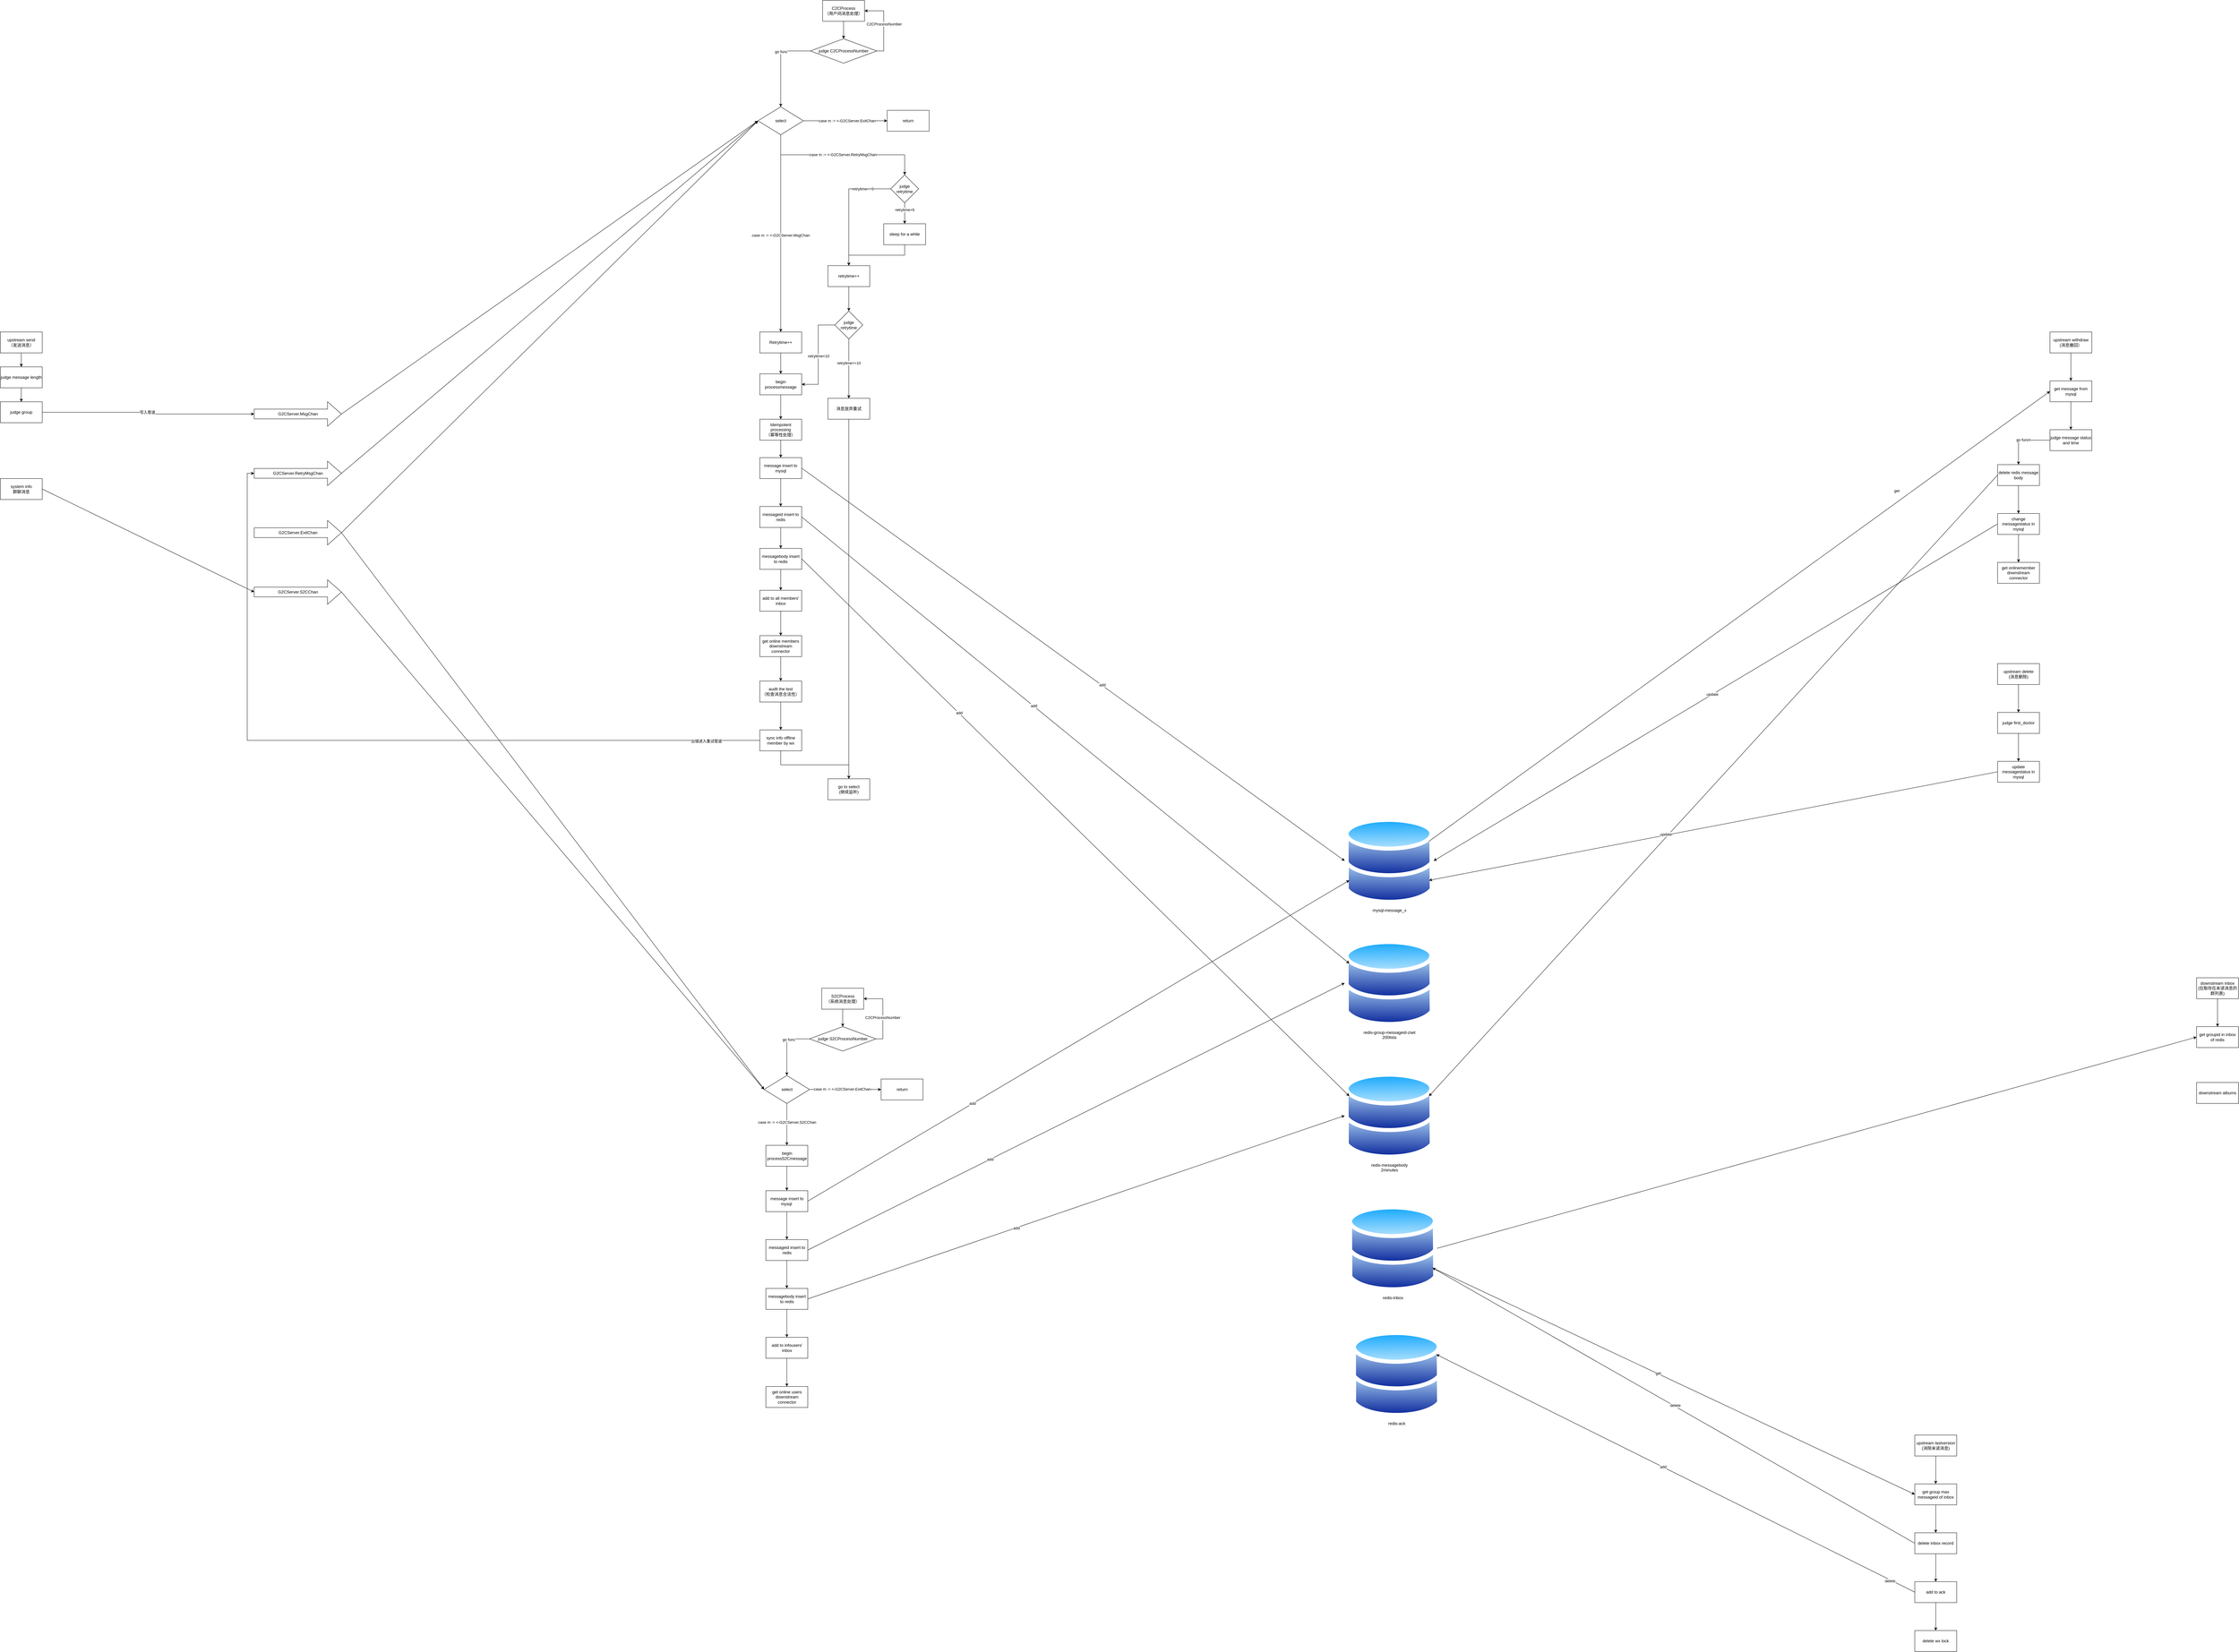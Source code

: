 <mxfile version="22.1.0" type="github">
  <diagram name="第 1 页" id="NwaaKly-gUy1kSCu0fLw">
    <mxGraphModel dx="3154" dy="1990" grid="1" gridSize="10" guides="1" tooltips="1" connect="1" arrows="1" fold="1" page="1" pageScale="1" pageWidth="827" pageHeight="1169" math="0" shadow="0">
      <root>
        <mxCell id="0" />
        <mxCell id="1" parent="0" />
        <mxCell id="Q8sorjnZ1c8knYW-6Pqp-2" value="" style="edgeStyle=orthogonalEdgeStyle;rounded=0;orthogonalLoop=1;jettySize=auto;html=1;" parent="1" source="uCQr6F4QkE1QHf579zd8-1" target="Q8sorjnZ1c8knYW-6Pqp-1" edge="1">
          <mxGeometry relative="1" as="geometry" />
        </mxCell>
        <mxCell id="uCQr6F4QkE1QHf579zd8-1" value="upstream send&lt;br&gt;（发送消息）" style="rounded=0;whiteSpace=wrap;html=1;" parent="1" vertex="1">
          <mxGeometry x="-1390" y="80" width="120" height="60" as="geometry" />
        </mxCell>
        <mxCell id="Q8sorjnZ1c8knYW-6Pqp-4" value="" style="edgeStyle=orthogonalEdgeStyle;rounded=0;orthogonalLoop=1;jettySize=auto;html=1;" parent="1" source="Q8sorjnZ1c8knYW-6Pqp-1" target="Q8sorjnZ1c8knYW-6Pqp-3" edge="1">
          <mxGeometry relative="1" as="geometry" />
        </mxCell>
        <mxCell id="Q8sorjnZ1c8knYW-6Pqp-1" value="judge message length" style="whiteSpace=wrap;html=1;rounded=0;" parent="1" vertex="1">
          <mxGeometry x="-1390" y="180" width="120" height="60" as="geometry" />
        </mxCell>
        <mxCell id="Q8sorjnZ1c8knYW-6Pqp-3" value="judge group" style="whiteSpace=wrap;html=1;rounded=0;" parent="1" vertex="1">
          <mxGeometry x="-1390" y="280" width="120" height="60" as="geometry" />
        </mxCell>
        <mxCell id="Q8sorjnZ1c8knYW-6Pqp-9" value="G2CServer.MsgChan" style="html=1;shadow=0;dashed=0;align=center;verticalAlign=middle;shape=mxgraph.arrows2.arrow;dy=0.6;dx=40;notch=0;" parent="1" vertex="1">
          <mxGeometry x="-663" y="280" width="250" height="70" as="geometry" />
        </mxCell>
        <mxCell id="Q8sorjnZ1c8knYW-6Pqp-10" style="edgeStyle=orthogonalEdgeStyle;rounded=0;orthogonalLoop=1;jettySize=auto;html=1;entryX=0;entryY=0.5;entryDx=0;entryDy=0;entryPerimeter=0;" parent="1" source="Q8sorjnZ1c8knYW-6Pqp-3" target="Q8sorjnZ1c8knYW-6Pqp-9" edge="1">
          <mxGeometry relative="1" as="geometry" />
        </mxCell>
        <mxCell id="Q8sorjnZ1c8knYW-6Pqp-11" value="写入管道" style="edgeLabel;html=1;align=center;verticalAlign=middle;resizable=0;points=[];" parent="Q8sorjnZ1c8knYW-6Pqp-10" vertex="1" connectable="0">
          <mxGeometry x="-0.018" relative="1" as="geometry">
            <mxPoint as="offset" />
          </mxGeometry>
        </mxCell>
        <mxCell id="Q8sorjnZ1c8knYW-6Pqp-12" value="G2CServer.ExitChan" style="html=1;shadow=0;dashed=0;align=center;verticalAlign=middle;shape=mxgraph.arrows2.arrow;dy=0.6;dx=40;notch=0;" parent="1" vertex="1">
          <mxGeometry x="-663" y="620" width="250" height="70" as="geometry" />
        </mxCell>
        <mxCell id="Q8sorjnZ1c8knYW-6Pqp-13" value="G2CServer.RetryMsgChan" style="html=1;shadow=0;dashed=0;align=center;verticalAlign=middle;shape=mxgraph.arrows2.arrow;dy=0.6;dx=40;notch=0;" parent="1" vertex="1">
          <mxGeometry x="-663" y="450" width="250" height="70" as="geometry" />
        </mxCell>
        <mxCell id="Q8sorjnZ1c8knYW-6Pqp-16" value="" style="edgeStyle=orthogonalEdgeStyle;rounded=0;orthogonalLoop=1;jettySize=auto;html=1;entryX=0.5;entryY=0;entryDx=0;entryDy=0;" parent="1" source="Q8sorjnZ1c8knYW-6Pqp-14" target="Q8sorjnZ1c8knYW-6Pqp-38" edge="1">
          <mxGeometry relative="1" as="geometry">
            <mxPoint x="1005" y="-695" as="targetPoint" />
          </mxGeometry>
        </mxCell>
        <mxCell id="Q8sorjnZ1c8knYW-6Pqp-14" value="C2CProcess&lt;br&gt;（用户间消息处理）" style="rounded=0;whiteSpace=wrap;html=1;" parent="1" vertex="1">
          <mxGeometry x="965" y="-870" width="120" height="60" as="geometry" />
        </mxCell>
        <mxCell id="Q8sorjnZ1c8knYW-6Pqp-21" style="edgeStyle=orthogonalEdgeStyle;rounded=0;orthogonalLoop=1;jettySize=auto;html=1;entryX=1;entryY=0.5;entryDx=0;entryDy=0;exitX=1;exitY=0.5;exitDx=0;exitDy=0;" parent="1" source="Q8sorjnZ1c8knYW-6Pqp-38" target="Q8sorjnZ1c8knYW-6Pqp-14" edge="1">
          <mxGeometry relative="1" as="geometry">
            <mxPoint x="1135" y="-665" as="sourcePoint" />
          </mxGeometry>
        </mxCell>
        <mxCell id="Q8sorjnZ1c8knYW-6Pqp-22" value="C2CProcessNumber" style="edgeLabel;html=1;align=center;verticalAlign=middle;resizable=0;points=[];" parent="Q8sorjnZ1c8knYW-6Pqp-21" vertex="1" connectable="0">
          <mxGeometry x="0.022" y="-1" relative="1" as="geometry">
            <mxPoint as="offset" />
          </mxGeometry>
        </mxCell>
        <mxCell id="Q8sorjnZ1c8knYW-6Pqp-28" value="" style="edgeStyle=orthogonalEdgeStyle;rounded=0;orthogonalLoop=1;jettySize=auto;html=1;exitX=0;exitY=0.5;exitDx=0;exitDy=0;" parent="1" source="Q8sorjnZ1c8knYW-6Pqp-38" target="Q8sorjnZ1c8knYW-6Pqp-27" edge="1">
          <mxGeometry relative="1" as="geometry">
            <mxPoint x="910" y="-665" as="sourcePoint" />
          </mxGeometry>
        </mxCell>
        <mxCell id="Q8sorjnZ1c8knYW-6Pqp-39" value="go func" style="edgeLabel;html=1;align=center;verticalAlign=middle;resizable=0;points=[];" parent="Q8sorjnZ1c8knYW-6Pqp-28" vertex="1" connectable="0">
          <mxGeometry x="-0.311" y="2" relative="1" as="geometry">
            <mxPoint as="offset" />
          </mxGeometry>
        </mxCell>
        <mxCell id="Q8sorjnZ1c8knYW-6Pqp-37" value="" style="edgeStyle=orthogonalEdgeStyle;rounded=0;orthogonalLoop=1;jettySize=auto;html=1;entryX=0.5;entryY=0;entryDx=0;entryDy=0;" parent="1" source="Q8sorjnZ1c8knYW-6Pqp-27" target="7e2wv72_QCcMcx34yIYg-12" edge="1">
          <mxGeometry relative="1" as="geometry" />
        </mxCell>
        <mxCell id="Q8sorjnZ1c8knYW-6Pqp-41" value="case m := &amp;lt;-G2CServer.MsgChan" style="edgeLabel;html=1;align=center;verticalAlign=middle;resizable=0;points=[];" parent="Q8sorjnZ1c8knYW-6Pqp-37" vertex="1" connectable="0">
          <mxGeometry x="-0.066" relative="1" as="geometry">
            <mxPoint y="24" as="offset" />
          </mxGeometry>
        </mxCell>
        <mxCell id="7e2wv72_QCcMcx34yIYg-9" style="edgeStyle=orthogonalEdgeStyle;rounded=0;orthogonalLoop=1;jettySize=auto;html=1;exitX=0.5;exitY=1;exitDx=0;exitDy=0;" edge="1" parent="1" source="Q8sorjnZ1c8knYW-6Pqp-27" target="7e2wv72_QCcMcx34yIYg-15">
          <mxGeometry relative="1" as="geometry" />
        </mxCell>
        <mxCell id="7e2wv72_QCcMcx34yIYg-11" value="case m := &amp;lt;-G2CServer.RetryMsgChan" style="edgeLabel;html=1;align=center;verticalAlign=middle;resizable=0;points=[];" vertex="1" connectable="0" parent="7e2wv72_QCcMcx34yIYg-9">
          <mxGeometry x="0.001" y="1" relative="1" as="geometry">
            <mxPoint as="offset" />
          </mxGeometry>
        </mxCell>
        <mxCell id="7e2wv72_QCcMcx34yIYg-37" style="edgeStyle=orthogonalEdgeStyle;rounded=0;orthogonalLoop=1;jettySize=auto;html=1;exitX=1;exitY=0.5;exitDx=0;exitDy=0;entryX=0;entryY=0.5;entryDx=0;entryDy=0;" edge="1" parent="1" source="Q8sorjnZ1c8knYW-6Pqp-27" target="7e2wv72_QCcMcx34yIYg-40">
          <mxGeometry relative="1" as="geometry">
            <mxPoint x="1450" y="-430" as="targetPoint" />
          </mxGeometry>
        </mxCell>
        <mxCell id="7e2wv72_QCcMcx34yIYg-39" value="case m := &amp;lt;-G2CServer.ExitChan" style="edgeLabel;html=1;align=center;verticalAlign=middle;resizable=0;points=[];" vertex="1" connectable="0" parent="7e2wv72_QCcMcx34yIYg-37">
          <mxGeometry x="0.051" relative="1" as="geometry">
            <mxPoint x="-1" as="offset" />
          </mxGeometry>
        </mxCell>
        <mxCell id="Q8sorjnZ1c8knYW-6Pqp-27" value="select" style="rhombus;whiteSpace=wrap;html=1;rounded=0;" parent="1" vertex="1">
          <mxGeometry x="780" y="-565" width="130" height="80" as="geometry" />
        </mxCell>
        <mxCell id="Q8sorjnZ1c8knYW-6Pqp-43" value="" style="edgeStyle=orthogonalEdgeStyle;rounded=0;orthogonalLoop=1;jettySize=auto;html=1;" parent="1" source="Q8sorjnZ1c8knYW-6Pqp-36" target="Q8sorjnZ1c8knYW-6Pqp-42" edge="1">
          <mxGeometry relative="1" as="geometry" />
        </mxCell>
        <mxCell id="Q8sorjnZ1c8knYW-6Pqp-36" value="Idempotent processing&lt;br&gt;（幂等性处理）" style="whiteSpace=wrap;html=1;rounded=0;" parent="1" vertex="1">
          <mxGeometry x="785" y="330" width="120" height="60" as="geometry" />
        </mxCell>
        <mxCell id="Q8sorjnZ1c8knYW-6Pqp-38" value="judge C2CProcessNumber" style="rhombus;whiteSpace=wrap;html=1;" parent="1" vertex="1">
          <mxGeometry x="930" y="-760" width="190" height="70" as="geometry" />
        </mxCell>
        <mxCell id="Q8sorjnZ1c8knYW-6Pqp-45" value="" style="edgeStyle=orthogonalEdgeStyle;rounded=0;orthogonalLoop=1;jettySize=auto;html=1;" parent="1" source="Q8sorjnZ1c8knYW-6Pqp-42" target="Q8sorjnZ1c8knYW-6Pqp-44" edge="1">
          <mxGeometry relative="1" as="geometry" />
        </mxCell>
        <mxCell id="Q8sorjnZ1c8knYW-6Pqp-42" value="message insert to mysql" style="whiteSpace=wrap;html=1;rounded=0;" parent="1" vertex="1">
          <mxGeometry x="785" y="440" width="120" height="60" as="geometry" />
        </mxCell>
        <mxCell id="Q8sorjnZ1c8knYW-6Pqp-51" value="" style="edgeStyle=orthogonalEdgeStyle;rounded=0;orthogonalLoop=1;jettySize=auto;html=1;" parent="1" source="Q8sorjnZ1c8knYW-6Pqp-44" target="Q8sorjnZ1c8knYW-6Pqp-50" edge="1">
          <mxGeometry relative="1" as="geometry" />
        </mxCell>
        <mxCell id="Q8sorjnZ1c8knYW-6Pqp-44" value="messageid insert to redis" style="whiteSpace=wrap;html=1;rounded=0;" parent="1" vertex="1">
          <mxGeometry x="785" y="580" width="120" height="60" as="geometry" />
        </mxCell>
        <mxCell id="Q8sorjnZ1c8knYW-6Pqp-46" value="mysql-message_x" style="image;aspect=fixed;perimeter=ellipsePerimeter;html=1;align=center;shadow=0;dashed=0;spacingTop=3;image=img/lib/active_directory/databases.svg;" parent="1" vertex="1">
          <mxGeometry x="2460" y="1470" width="255.1" height="250" as="geometry" />
        </mxCell>
        <mxCell id="Q8sorjnZ1c8knYW-6Pqp-47" value="" style="endArrow=classic;html=1;rounded=0;entryX=0;entryY=0.5;entryDx=0;entryDy=0;exitX=1;exitY=0.5;exitDx=0;exitDy=0;" parent="1" source="Q8sorjnZ1c8knYW-6Pqp-42" target="Q8sorjnZ1c8knYW-6Pqp-46" edge="1">
          <mxGeometry width="50" height="50" relative="1" as="geometry">
            <mxPoint x="700" y="720" as="sourcePoint" />
            <mxPoint x="750" y="670" as="targetPoint" />
          </mxGeometry>
        </mxCell>
        <mxCell id="Q8sorjnZ1c8knYW-6Pqp-52" value="add" style="edgeLabel;html=1;align=center;verticalAlign=middle;resizable=0;points=[];" parent="Q8sorjnZ1c8knYW-6Pqp-47" vertex="1" connectable="0">
          <mxGeometry x="0.106" y="2" relative="1" as="geometry">
            <mxPoint as="offset" />
          </mxGeometry>
        </mxCell>
        <mxCell id="Q8sorjnZ1c8knYW-6Pqp-48" value="redis-group-messageid-zset&lt;br&gt;200lists" style="image;aspect=fixed;perimeter=ellipsePerimeter;html=1;align=center;shadow=0;dashed=0;spacingTop=3;image=img/lib/active_directory/databases.svg;" parent="1" vertex="1">
          <mxGeometry x="2460" y="1820" width="255.1" height="250" as="geometry" />
        </mxCell>
        <mxCell id="Q8sorjnZ1c8knYW-6Pqp-49" value="" style="endArrow=classic;html=1;rounded=0;entryX=0;entryY=0.25;entryDx=0;entryDy=0;exitX=1;exitY=0.5;exitDx=0;exitDy=0;" parent="1" source="Q8sorjnZ1c8knYW-6Pqp-44" target="Q8sorjnZ1c8knYW-6Pqp-48" edge="1">
          <mxGeometry width="50" height="50" relative="1" as="geometry">
            <mxPoint x="1160" y="1040" as="sourcePoint" />
            <mxPoint x="1210" y="990" as="targetPoint" />
          </mxGeometry>
        </mxCell>
        <mxCell id="Q8sorjnZ1c8knYW-6Pqp-53" value="add" style="edgeLabel;html=1;align=center;verticalAlign=middle;resizable=0;points=[];" parent="Q8sorjnZ1c8knYW-6Pqp-49" vertex="1" connectable="0">
          <mxGeometry x="-0.153" y="1" relative="1" as="geometry">
            <mxPoint as="offset" />
          </mxGeometry>
        </mxCell>
        <mxCell id="Q8sorjnZ1c8knYW-6Pqp-58" value="" style="edgeStyle=orthogonalEdgeStyle;rounded=0;orthogonalLoop=1;jettySize=auto;html=1;" parent="1" source="Q8sorjnZ1c8knYW-6Pqp-50" target="Q8sorjnZ1c8knYW-6Pqp-57" edge="1">
          <mxGeometry relative="1" as="geometry" />
        </mxCell>
        <mxCell id="Q8sorjnZ1c8knYW-6Pqp-50" value="messagebody insert to redis" style="whiteSpace=wrap;html=1;rounded=0;" parent="1" vertex="1">
          <mxGeometry x="785" y="700" width="120" height="60" as="geometry" />
        </mxCell>
        <mxCell id="Q8sorjnZ1c8knYW-6Pqp-54" value="redis-messagebody&lt;br&gt;2minutes" style="image;aspect=fixed;perimeter=ellipsePerimeter;html=1;align=center;shadow=0;dashed=0;spacingTop=3;image=img/lib/active_directory/databases.svg;" parent="1" vertex="1">
          <mxGeometry x="2460" y="2200" width="255.1" height="250" as="geometry" />
        </mxCell>
        <mxCell id="Q8sorjnZ1c8knYW-6Pqp-55" value="" style="endArrow=classic;html=1;rounded=0;entryX=0;entryY=0.25;entryDx=0;entryDy=0;exitX=1;exitY=0.5;exitDx=0;exitDy=0;" parent="1" source="Q8sorjnZ1c8knYW-6Pqp-50" target="Q8sorjnZ1c8knYW-6Pqp-54" edge="1">
          <mxGeometry width="50" height="50" relative="1" as="geometry">
            <mxPoint x="980" y="1150" as="sourcePoint" />
            <mxPoint x="1030" y="1100" as="targetPoint" />
          </mxGeometry>
        </mxCell>
        <mxCell id="Q8sorjnZ1c8knYW-6Pqp-56" value="add" style="edgeLabel;html=1;align=center;verticalAlign=middle;resizable=0;points=[];" parent="Q8sorjnZ1c8knYW-6Pqp-55" vertex="1" connectable="0">
          <mxGeometry x="-0.426" y="1" relative="1" as="geometry">
            <mxPoint as="offset" />
          </mxGeometry>
        </mxCell>
        <mxCell id="Q8sorjnZ1c8knYW-6Pqp-60" value="" style="edgeStyle=orthogonalEdgeStyle;rounded=0;orthogonalLoop=1;jettySize=auto;html=1;" parent="1" source="Q8sorjnZ1c8knYW-6Pqp-57" target="Q8sorjnZ1c8knYW-6Pqp-59" edge="1">
          <mxGeometry relative="1" as="geometry" />
        </mxCell>
        <mxCell id="Q8sorjnZ1c8knYW-6Pqp-57" value="add to all members&#39; inbox" style="whiteSpace=wrap;html=1;rounded=0;" parent="1" vertex="1">
          <mxGeometry x="785" y="820" width="120" height="60" as="geometry" />
        </mxCell>
        <mxCell id="Q8sorjnZ1c8knYW-6Pqp-62" value="" style="edgeStyle=orthogonalEdgeStyle;rounded=0;orthogonalLoop=1;jettySize=auto;html=1;" parent="1" source="Q8sorjnZ1c8knYW-6Pqp-59" target="Q8sorjnZ1c8knYW-6Pqp-61" edge="1">
          <mxGeometry relative="1" as="geometry" />
        </mxCell>
        <mxCell id="Q8sorjnZ1c8knYW-6Pqp-59" value="get online members&lt;br&gt;downstream connector" style="whiteSpace=wrap;html=1;rounded=0;" parent="1" vertex="1">
          <mxGeometry x="785" y="950" width="120" height="60" as="geometry" />
        </mxCell>
        <mxCell id="Q8sorjnZ1c8knYW-6Pqp-64" value="" style="edgeStyle=orthogonalEdgeStyle;rounded=0;orthogonalLoop=1;jettySize=auto;html=1;" parent="1" source="Q8sorjnZ1c8knYW-6Pqp-61" target="Q8sorjnZ1c8knYW-6Pqp-63" edge="1">
          <mxGeometry relative="1" as="geometry" />
        </mxCell>
        <mxCell id="Q8sorjnZ1c8knYW-6Pqp-61" value="audit the test&lt;br&gt;（检查消息合法性）" style="whiteSpace=wrap;html=1;rounded=0;" parent="1" vertex="1">
          <mxGeometry x="785" y="1080" width="120" height="60" as="geometry" />
        </mxCell>
        <mxCell id="7e2wv72_QCcMcx34yIYg-13" style="edgeStyle=orthogonalEdgeStyle;rounded=0;orthogonalLoop=1;jettySize=auto;html=1;exitX=0;exitY=0.5;exitDx=0;exitDy=0;entryX=0;entryY=0.5;entryDx=0;entryDy=0;entryPerimeter=0;" edge="1" parent="1" source="Q8sorjnZ1c8knYW-6Pqp-63" target="Q8sorjnZ1c8knYW-6Pqp-13">
          <mxGeometry relative="1" as="geometry" />
        </mxCell>
        <mxCell id="7e2wv72_QCcMcx34yIYg-50" value="出错进入重试管道" style="edgeLabel;html=1;align=center;verticalAlign=middle;resizable=0;points=[];" vertex="1" connectable="0" parent="7e2wv72_QCcMcx34yIYg-13">
          <mxGeometry x="-0.864" y="2" relative="1" as="geometry">
            <mxPoint as="offset" />
          </mxGeometry>
        </mxCell>
        <mxCell id="7e2wv72_QCcMcx34yIYg-44" style="edgeStyle=orthogonalEdgeStyle;rounded=0;orthogonalLoop=1;jettySize=auto;html=1;exitX=0.5;exitY=1;exitDx=0;exitDy=0;entryX=0.5;entryY=0;entryDx=0;entryDy=0;" edge="1" parent="1" source="Q8sorjnZ1c8knYW-6Pqp-63" target="7e2wv72_QCcMcx34yIYg-43">
          <mxGeometry relative="1" as="geometry" />
        </mxCell>
        <mxCell id="Q8sorjnZ1c8knYW-6Pqp-63" value="sync info offline member by wx" style="whiteSpace=wrap;html=1;rounded=0;" parent="1" vertex="1">
          <mxGeometry x="785" y="1220" width="120" height="60" as="geometry" />
        </mxCell>
        <mxCell id="7e2wv72_QCcMcx34yIYg-4" style="edgeStyle=orthogonalEdgeStyle;rounded=0;orthogonalLoop=1;jettySize=auto;html=1;exitX=0.5;exitY=1;exitDx=0;exitDy=0;entryX=0.5;entryY=0;entryDx=0;entryDy=0;" edge="1" parent="1" source="7e2wv72_QCcMcx34yIYg-15" target="7e2wv72_QCcMcx34yIYg-17">
          <mxGeometry relative="1" as="geometry">
            <mxPoint x="1110" y="-180" as="targetPoint" />
          </mxGeometry>
        </mxCell>
        <mxCell id="7e2wv72_QCcMcx34yIYg-16" value="retrytime&amp;gt;5" style="edgeLabel;html=1;align=center;verticalAlign=middle;resizable=0;points=[];" vertex="1" connectable="0" parent="7e2wv72_QCcMcx34yIYg-4">
          <mxGeometry x="-0.358" relative="1" as="geometry">
            <mxPoint as="offset" />
          </mxGeometry>
        </mxCell>
        <mxCell id="7e2wv72_QCcMcx34yIYg-28" style="edgeStyle=orthogonalEdgeStyle;rounded=0;orthogonalLoop=1;jettySize=auto;html=1;exitX=0.5;exitY=1;exitDx=0;exitDy=0;entryX=0.5;entryY=0;entryDx=0;entryDy=0;" edge="1" parent="1" source="7e2wv72_QCcMcx34yIYg-12" target="7e2wv72_QCcMcx34yIYg-23">
          <mxGeometry relative="1" as="geometry" />
        </mxCell>
        <mxCell id="7e2wv72_QCcMcx34yIYg-12" value="Retrytime++" style="rounded=0;whiteSpace=wrap;html=1;" vertex="1" parent="1">
          <mxGeometry x="785" y="80" width="120" height="60" as="geometry" />
        </mxCell>
        <mxCell id="7e2wv72_QCcMcx34yIYg-25" style="edgeStyle=orthogonalEdgeStyle;rounded=0;orthogonalLoop=1;jettySize=auto;html=1;exitX=0;exitY=0.5;exitDx=0;exitDy=0;entryX=0.5;entryY=0;entryDx=0;entryDy=0;" edge="1" parent="1" source="7e2wv72_QCcMcx34yIYg-15" target="7e2wv72_QCcMcx34yIYg-29">
          <mxGeometry relative="1" as="geometry" />
        </mxCell>
        <mxCell id="7e2wv72_QCcMcx34yIYg-26" value="retrytime&amp;lt;=5" style="edgeLabel;html=1;align=center;verticalAlign=middle;resizable=0;points=[];" vertex="1" connectable="0" parent="7e2wv72_QCcMcx34yIYg-25">
          <mxGeometry x="-0.526" relative="1" as="geometry">
            <mxPoint as="offset" />
          </mxGeometry>
        </mxCell>
        <mxCell id="7e2wv72_QCcMcx34yIYg-15" value="judge retrytime" style="rhombus;whiteSpace=wrap;html=1;" vertex="1" parent="1">
          <mxGeometry x="1160" y="-370" width="80" height="80" as="geometry" />
        </mxCell>
        <mxCell id="7e2wv72_QCcMcx34yIYg-18" style="edgeStyle=orthogonalEdgeStyle;rounded=0;orthogonalLoop=1;jettySize=auto;html=1;exitX=0.5;exitY=1;exitDx=0;exitDy=0;entryX=0.5;entryY=0;entryDx=0;entryDy=0;" edge="1" parent="1" source="7e2wv72_QCcMcx34yIYg-17" target="7e2wv72_QCcMcx34yIYg-29">
          <mxGeometry relative="1" as="geometry" />
        </mxCell>
        <mxCell id="7e2wv72_QCcMcx34yIYg-17" value="sleep for a while" style="rounded=0;whiteSpace=wrap;html=1;" vertex="1" parent="1">
          <mxGeometry x="1140" y="-230" width="120" height="60" as="geometry" />
        </mxCell>
        <mxCell id="7e2wv72_QCcMcx34yIYg-24" style="edgeStyle=orthogonalEdgeStyle;rounded=0;orthogonalLoop=1;jettySize=auto;html=1;exitX=0.5;exitY=1;exitDx=0;exitDy=0;entryX=0.5;entryY=0;entryDx=0;entryDy=0;" edge="1" parent="1" source="7e2wv72_QCcMcx34yIYg-23" target="Q8sorjnZ1c8knYW-6Pqp-36">
          <mxGeometry relative="1" as="geometry">
            <mxPoint x="846" y="330" as="targetPoint" />
          </mxGeometry>
        </mxCell>
        <mxCell id="7e2wv72_QCcMcx34yIYg-23" value="begin processmessage" style="rounded=0;whiteSpace=wrap;html=1;" vertex="1" parent="1">
          <mxGeometry x="785" y="200" width="120" height="60" as="geometry" />
        </mxCell>
        <mxCell id="7e2wv72_QCcMcx34yIYg-31" value="" style="edgeStyle=orthogonalEdgeStyle;rounded=0;orthogonalLoop=1;jettySize=auto;html=1;" edge="1" parent="1" source="7e2wv72_QCcMcx34yIYg-29" target="7e2wv72_QCcMcx34yIYg-30">
          <mxGeometry relative="1" as="geometry" />
        </mxCell>
        <mxCell id="7e2wv72_QCcMcx34yIYg-29" value="retrytime++" style="rounded=0;whiteSpace=wrap;html=1;" vertex="1" parent="1">
          <mxGeometry x="980" y="-110" width="120" height="60" as="geometry" />
        </mxCell>
        <mxCell id="7e2wv72_QCcMcx34yIYg-33" value="" style="edgeStyle=orthogonalEdgeStyle;rounded=0;orthogonalLoop=1;jettySize=auto;html=1;" edge="1" parent="1" source="7e2wv72_QCcMcx34yIYg-30" target="7e2wv72_QCcMcx34yIYg-32">
          <mxGeometry relative="1" as="geometry" />
        </mxCell>
        <mxCell id="7e2wv72_QCcMcx34yIYg-34" value="retrytime&amp;gt;=10" style="edgeLabel;html=1;align=center;verticalAlign=middle;resizable=0;points=[];" vertex="1" connectable="0" parent="7e2wv72_QCcMcx34yIYg-33">
          <mxGeometry x="-0.187" relative="1" as="geometry">
            <mxPoint as="offset" />
          </mxGeometry>
        </mxCell>
        <mxCell id="7e2wv72_QCcMcx34yIYg-35" style="edgeStyle=orthogonalEdgeStyle;rounded=0;orthogonalLoop=1;jettySize=auto;html=1;exitX=0;exitY=0.5;exitDx=0;exitDy=0;entryX=1;entryY=0.5;entryDx=0;entryDy=0;" edge="1" parent="1" source="7e2wv72_QCcMcx34yIYg-30" target="7e2wv72_QCcMcx34yIYg-23">
          <mxGeometry relative="1" as="geometry" />
        </mxCell>
        <mxCell id="7e2wv72_QCcMcx34yIYg-36" value="retrytime&amp;lt;10" style="edgeLabel;html=1;align=center;verticalAlign=middle;resizable=0;points=[];" vertex="1" connectable="0" parent="7e2wv72_QCcMcx34yIYg-35">
          <mxGeometry x="0.031" relative="1" as="geometry">
            <mxPoint as="offset" />
          </mxGeometry>
        </mxCell>
        <mxCell id="7e2wv72_QCcMcx34yIYg-30" value="judge retrytime" style="rhombus;whiteSpace=wrap;html=1;rounded=0;" vertex="1" parent="1">
          <mxGeometry x="1000" y="20" width="80" height="80" as="geometry" />
        </mxCell>
        <mxCell id="7e2wv72_QCcMcx34yIYg-45" style="edgeStyle=orthogonalEdgeStyle;rounded=0;orthogonalLoop=1;jettySize=auto;html=1;exitX=0.5;exitY=1;exitDx=0;exitDy=0;entryX=0.5;entryY=0;entryDx=0;entryDy=0;" edge="1" parent="1" source="7e2wv72_QCcMcx34yIYg-32" target="7e2wv72_QCcMcx34yIYg-43">
          <mxGeometry relative="1" as="geometry" />
        </mxCell>
        <mxCell id="7e2wv72_QCcMcx34yIYg-32" value="消息放弃重试" style="whiteSpace=wrap;html=1;rounded=0;" vertex="1" parent="1">
          <mxGeometry x="980" y="270" width="120" height="60" as="geometry" />
        </mxCell>
        <mxCell id="7e2wv72_QCcMcx34yIYg-40" value="return" style="rounded=0;whiteSpace=wrap;html=1;" vertex="1" parent="1">
          <mxGeometry x="1150" y="-555" width="120" height="60" as="geometry" />
        </mxCell>
        <mxCell id="7e2wv72_QCcMcx34yIYg-43" value="go to select&lt;br&gt;(继续监听)" style="rounded=0;whiteSpace=wrap;html=1;" vertex="1" parent="1">
          <mxGeometry x="980" y="1360" width="120" height="60" as="geometry" />
        </mxCell>
        <mxCell id="7e2wv72_QCcMcx34yIYg-46" value="" style="endArrow=classic;html=1;rounded=0;entryX=0;entryY=0.5;entryDx=0;entryDy=0;exitX=1;exitY=0.5;exitDx=0;exitDy=0;exitPerimeter=0;" edge="1" parent="1" source="Q8sorjnZ1c8knYW-6Pqp-9" target="Q8sorjnZ1c8knYW-6Pqp-27">
          <mxGeometry width="50" height="50" relative="1" as="geometry">
            <mxPoint x="210" y="670" as="sourcePoint" />
            <mxPoint x="260" y="620" as="targetPoint" />
          </mxGeometry>
        </mxCell>
        <mxCell id="7e2wv72_QCcMcx34yIYg-47" value="" style="endArrow=classic;html=1;rounded=0;entryX=0;entryY=0.5;entryDx=0;entryDy=0;exitX=1;exitY=0.5;exitDx=0;exitDy=0;exitPerimeter=0;" edge="1" parent="1" source="Q8sorjnZ1c8knYW-6Pqp-12" target="Q8sorjnZ1c8knYW-6Pqp-27">
          <mxGeometry width="50" height="50" relative="1" as="geometry">
            <mxPoint x="210" y="670" as="sourcePoint" />
            <mxPoint x="260" y="620" as="targetPoint" />
          </mxGeometry>
        </mxCell>
        <mxCell id="7e2wv72_QCcMcx34yIYg-48" value="" style="endArrow=classic;html=1;rounded=0;entryX=0;entryY=0.5;entryDx=0;entryDy=0;exitX=1;exitY=0.5;exitDx=0;exitDy=0;exitPerimeter=0;" edge="1" parent="1" source="Q8sorjnZ1c8knYW-6Pqp-13" target="Q8sorjnZ1c8knYW-6Pqp-27">
          <mxGeometry width="50" height="50" relative="1" as="geometry">
            <mxPoint x="210" y="670" as="sourcePoint" />
            <mxPoint x="260" y="620" as="targetPoint" />
          </mxGeometry>
        </mxCell>
        <mxCell id="7e2wv72_QCcMcx34yIYg-49" value="G2CServer.S2CChan" style="html=1;shadow=0;dashed=0;align=center;verticalAlign=middle;shape=mxgraph.arrows2.arrow;dy=0.6;dx=40;notch=0;" vertex="1" parent="1">
          <mxGeometry x="-663" y="790" width="250" height="70" as="geometry" />
        </mxCell>
        <mxCell id="7e2wv72_QCcMcx34yIYg-54" style="edgeStyle=orthogonalEdgeStyle;rounded=0;orthogonalLoop=1;jettySize=auto;html=1;exitX=0.5;exitY=1;exitDx=0;exitDy=0;entryX=0.5;entryY=0;entryDx=0;entryDy=0;" edge="1" parent="1" source="7e2wv72_QCcMcx34yIYg-52" target="7e2wv72_QCcMcx34yIYg-53">
          <mxGeometry relative="1" as="geometry" />
        </mxCell>
        <mxCell id="7e2wv72_QCcMcx34yIYg-52" value="S2CProcess&lt;br&gt;（系统消息处理）" style="rounded=0;whiteSpace=wrap;html=1;" vertex="1" parent="1">
          <mxGeometry x="962.5" y="1960" width="120" height="60" as="geometry" />
        </mxCell>
        <mxCell id="7e2wv72_QCcMcx34yIYg-55" style="edgeStyle=orthogonalEdgeStyle;rounded=0;orthogonalLoop=1;jettySize=auto;html=1;exitX=1;exitY=0.5;exitDx=0;exitDy=0;entryX=1;entryY=0.5;entryDx=0;entryDy=0;" edge="1" parent="1" source="7e2wv72_QCcMcx34yIYg-53" target="7e2wv72_QCcMcx34yIYg-52">
          <mxGeometry relative="1" as="geometry" />
        </mxCell>
        <mxCell id="7e2wv72_QCcMcx34yIYg-56" value="C2CProcessNumber" style="edgeLabel;html=1;align=center;verticalAlign=middle;resizable=0;points=[];" vertex="1" connectable="0" parent="7e2wv72_QCcMcx34yIYg-55">
          <mxGeometry x="-0.143" y="1" relative="1" as="geometry">
            <mxPoint as="offset" />
          </mxGeometry>
        </mxCell>
        <mxCell id="7e2wv72_QCcMcx34yIYg-58" style="edgeStyle=orthogonalEdgeStyle;rounded=0;orthogonalLoop=1;jettySize=auto;html=1;exitX=0;exitY=0.5;exitDx=0;exitDy=0;entryX=0.5;entryY=0;entryDx=0;entryDy=0;" edge="1" parent="1" source="7e2wv72_QCcMcx34yIYg-53" target="7e2wv72_QCcMcx34yIYg-57">
          <mxGeometry relative="1" as="geometry" />
        </mxCell>
        <mxCell id="7e2wv72_QCcMcx34yIYg-59" value="go func" style="edgeLabel;html=1;align=center;verticalAlign=middle;resizable=0;points=[];" vertex="1" connectable="0" parent="7e2wv72_QCcMcx34yIYg-58">
          <mxGeometry x="-0.302" y="2" relative="1" as="geometry">
            <mxPoint as="offset" />
          </mxGeometry>
        </mxCell>
        <mxCell id="7e2wv72_QCcMcx34yIYg-53" value="judge S2CProcessNumber" style="rhombus;whiteSpace=wrap;html=1;" vertex="1" parent="1">
          <mxGeometry x="927.5" y="2070" width="190" height="70" as="geometry" />
        </mxCell>
        <mxCell id="7e2wv72_QCcMcx34yIYg-61" value="" style="edgeStyle=orthogonalEdgeStyle;rounded=0;orthogonalLoop=1;jettySize=auto;html=1;" edge="1" parent="1" source="7e2wv72_QCcMcx34yIYg-57" target="7e2wv72_QCcMcx34yIYg-60">
          <mxGeometry relative="1" as="geometry" />
        </mxCell>
        <mxCell id="7e2wv72_QCcMcx34yIYg-62" value="case m := &amp;lt;-G2CServer.ExitChan" style="edgeLabel;html=1;align=center;verticalAlign=middle;resizable=0;points=[];" vertex="1" connectable="0" parent="7e2wv72_QCcMcx34yIYg-61">
          <mxGeometry x="-0.093" y="1" relative="1" as="geometry">
            <mxPoint as="offset" />
          </mxGeometry>
        </mxCell>
        <mxCell id="7e2wv72_QCcMcx34yIYg-64" value="" style="edgeStyle=orthogonalEdgeStyle;rounded=0;orthogonalLoop=1;jettySize=auto;html=1;" edge="1" parent="1" source="7e2wv72_QCcMcx34yIYg-57" target="7e2wv72_QCcMcx34yIYg-63">
          <mxGeometry relative="1" as="geometry" />
        </mxCell>
        <mxCell id="7e2wv72_QCcMcx34yIYg-65" value="case m := &amp;lt;-G2CServer.S2CChan" style="edgeLabel;html=1;align=center;verticalAlign=middle;resizable=0;points=[];" vertex="1" connectable="0" parent="7e2wv72_QCcMcx34yIYg-64">
          <mxGeometry x="-0.1" relative="1" as="geometry">
            <mxPoint as="offset" />
          </mxGeometry>
        </mxCell>
        <mxCell id="7e2wv72_QCcMcx34yIYg-57" value="select" style="rhombus;whiteSpace=wrap;html=1;rounded=0;" vertex="1" parent="1">
          <mxGeometry x="797.5" y="2210" width="130" height="80" as="geometry" />
        </mxCell>
        <mxCell id="7e2wv72_QCcMcx34yIYg-60" value="return" style="whiteSpace=wrap;html=1;rounded=0;" vertex="1" parent="1">
          <mxGeometry x="1132.5" y="2220" width="120" height="60" as="geometry" />
        </mxCell>
        <mxCell id="7e2wv72_QCcMcx34yIYg-67" value="" style="edgeStyle=orthogonalEdgeStyle;rounded=0;orthogonalLoop=1;jettySize=auto;html=1;" edge="1" parent="1" source="7e2wv72_QCcMcx34yIYg-63" target="7e2wv72_QCcMcx34yIYg-66">
          <mxGeometry relative="1" as="geometry" />
        </mxCell>
        <mxCell id="7e2wv72_QCcMcx34yIYg-63" value="begin processS2Cmessage" style="whiteSpace=wrap;html=1;rounded=0;" vertex="1" parent="1">
          <mxGeometry x="802.5" y="2410" width="120" height="60" as="geometry" />
        </mxCell>
        <mxCell id="7e2wv72_QCcMcx34yIYg-70" value="" style="edgeStyle=orthogonalEdgeStyle;rounded=0;orthogonalLoop=1;jettySize=auto;html=1;" edge="1" parent="1" source="7e2wv72_QCcMcx34yIYg-66" target="7e2wv72_QCcMcx34yIYg-69">
          <mxGeometry relative="1" as="geometry" />
        </mxCell>
        <mxCell id="7e2wv72_QCcMcx34yIYg-66" value="message insert to mysql&amp;nbsp;" style="whiteSpace=wrap;html=1;rounded=0;" vertex="1" parent="1">
          <mxGeometry x="802.5" y="2540" width="120" height="60" as="geometry" />
        </mxCell>
        <mxCell id="7e2wv72_QCcMcx34yIYg-72" value="" style="edgeStyle=orthogonalEdgeStyle;rounded=0;orthogonalLoop=1;jettySize=auto;html=1;" edge="1" parent="1" source="7e2wv72_QCcMcx34yIYg-69" target="7e2wv72_QCcMcx34yIYg-71">
          <mxGeometry relative="1" as="geometry" />
        </mxCell>
        <mxCell id="7e2wv72_QCcMcx34yIYg-69" value="messageid insert to redis" style="whiteSpace=wrap;html=1;rounded=0;" vertex="1" parent="1">
          <mxGeometry x="802.5" y="2680" width="120" height="60" as="geometry" />
        </mxCell>
        <mxCell id="7e2wv72_QCcMcx34yIYg-74" value="" style="edgeStyle=orthogonalEdgeStyle;rounded=0;orthogonalLoop=1;jettySize=auto;html=1;" edge="1" parent="1" source="7e2wv72_QCcMcx34yIYg-71" target="7e2wv72_QCcMcx34yIYg-73">
          <mxGeometry relative="1" as="geometry" />
        </mxCell>
        <mxCell id="7e2wv72_QCcMcx34yIYg-71" value="messagebody insert to redis" style="whiteSpace=wrap;html=1;rounded=0;" vertex="1" parent="1">
          <mxGeometry x="802.5" y="2820" width="120" height="60" as="geometry" />
        </mxCell>
        <mxCell id="7e2wv72_QCcMcx34yIYg-76" style="edgeStyle=orthogonalEdgeStyle;rounded=0;orthogonalLoop=1;jettySize=auto;html=1;exitX=0.5;exitY=1;exitDx=0;exitDy=0;entryX=0.5;entryY=0;entryDx=0;entryDy=0;" edge="1" parent="1" source="7e2wv72_QCcMcx34yIYg-73" target="7e2wv72_QCcMcx34yIYg-75">
          <mxGeometry relative="1" as="geometry" />
        </mxCell>
        <mxCell id="7e2wv72_QCcMcx34yIYg-73" value="add to infousers&#39; inbox" style="whiteSpace=wrap;html=1;rounded=0;" vertex="1" parent="1">
          <mxGeometry x="802.5" y="2960" width="120" height="60" as="geometry" />
        </mxCell>
        <mxCell id="7e2wv72_QCcMcx34yIYg-75" value="get online users&lt;br&gt;downstream connector" style="whiteSpace=wrap;html=1;rounded=0;" vertex="1" parent="1">
          <mxGeometry x="802.5" y="3101" width="120" height="60" as="geometry" />
        </mxCell>
        <mxCell id="7e2wv72_QCcMcx34yIYg-77" value="" style="endArrow=classic;html=1;rounded=0;exitX=1;exitY=0.5;exitDx=0;exitDy=0;exitPerimeter=0;entryX=0;entryY=0.5;entryDx=0;entryDy=0;" edge="1" parent="1" source="7e2wv72_QCcMcx34yIYg-49" target="7e2wv72_QCcMcx34yIYg-57">
          <mxGeometry width="50" height="50" relative="1" as="geometry">
            <mxPoint x="570" y="900" as="sourcePoint" />
            <mxPoint x="620" y="850" as="targetPoint" />
          </mxGeometry>
        </mxCell>
        <mxCell id="7e2wv72_QCcMcx34yIYg-78" value="" style="endArrow=classic;html=1;rounded=0;exitX=1;exitY=0.5;exitDx=0;exitDy=0;exitPerimeter=0;entryX=0;entryY=0.5;entryDx=0;entryDy=0;" edge="1" parent="1" source="Q8sorjnZ1c8knYW-6Pqp-12" target="7e2wv72_QCcMcx34yIYg-57">
          <mxGeometry width="50" height="50" relative="1" as="geometry">
            <mxPoint x="570" y="1500" as="sourcePoint" />
            <mxPoint x="620" y="1450" as="targetPoint" />
          </mxGeometry>
        </mxCell>
        <mxCell id="7e2wv72_QCcMcx34yIYg-79" value="" style="endArrow=classic;html=1;rounded=0;exitX=1;exitY=0.5;exitDx=0;exitDy=0;entryX=0;entryY=0.75;entryDx=0;entryDy=0;" edge="1" parent="1" source="7e2wv72_QCcMcx34yIYg-66" target="Q8sorjnZ1c8knYW-6Pqp-46">
          <mxGeometry width="50" height="50" relative="1" as="geometry">
            <mxPoint x="1000" y="2590" as="sourcePoint" />
            <mxPoint x="1050" y="2540" as="targetPoint" />
          </mxGeometry>
        </mxCell>
        <mxCell id="7e2wv72_QCcMcx34yIYg-99" value="add" style="edgeLabel;html=1;align=center;verticalAlign=middle;resizable=0;points=[];" vertex="1" connectable="0" parent="7e2wv72_QCcMcx34yIYg-79">
          <mxGeometry x="-0.392" y="1" relative="1" as="geometry">
            <mxPoint as="offset" />
          </mxGeometry>
        </mxCell>
        <mxCell id="7e2wv72_QCcMcx34yIYg-80" value="" style="endArrow=classic;html=1;rounded=0;exitX=1;exitY=0.5;exitDx=0;exitDy=0;entryX=0;entryY=0.5;entryDx=0;entryDy=0;" edge="1" parent="1" source="7e2wv72_QCcMcx34yIYg-69" target="Q8sorjnZ1c8knYW-6Pqp-48">
          <mxGeometry width="50" height="50" relative="1" as="geometry">
            <mxPoint x="1000" y="2590" as="sourcePoint" />
            <mxPoint x="1050" y="2540" as="targetPoint" />
          </mxGeometry>
        </mxCell>
        <mxCell id="7e2wv72_QCcMcx34yIYg-100" value="add" style="edgeLabel;html=1;align=center;verticalAlign=middle;resizable=0;points=[];" vertex="1" connectable="0" parent="7e2wv72_QCcMcx34yIYg-80">
          <mxGeometry x="-0.321" y="-1" relative="1" as="geometry">
            <mxPoint y="-1" as="offset" />
          </mxGeometry>
        </mxCell>
        <mxCell id="7e2wv72_QCcMcx34yIYg-81" value="" style="endArrow=classic;html=1;rounded=0;exitX=1;exitY=0.5;exitDx=0;exitDy=0;entryX=0;entryY=0.5;entryDx=0;entryDy=0;" edge="1" parent="1" source="7e2wv72_QCcMcx34yIYg-71" target="Q8sorjnZ1c8knYW-6Pqp-54">
          <mxGeometry width="50" height="50" relative="1" as="geometry">
            <mxPoint x="1000" y="2590" as="sourcePoint" />
            <mxPoint x="2203" y="2320" as="targetPoint" />
          </mxGeometry>
        </mxCell>
        <mxCell id="7e2wv72_QCcMcx34yIYg-101" value="add" style="edgeLabel;html=1;align=center;verticalAlign=middle;resizable=0;points=[];" vertex="1" connectable="0" parent="7e2wv72_QCcMcx34yIYg-81">
          <mxGeometry x="-0.224" y="-1" relative="1" as="geometry">
            <mxPoint as="offset" />
          </mxGeometry>
        </mxCell>
        <mxCell id="7e2wv72_QCcMcx34yIYg-82" value="system info&lt;br&gt;群聊消息" style="rounded=0;whiteSpace=wrap;html=1;" vertex="1" parent="1">
          <mxGeometry x="-1390" y="500" width="120" height="60" as="geometry" />
        </mxCell>
        <mxCell id="7e2wv72_QCcMcx34yIYg-83" value="" style="endArrow=classic;html=1;rounded=0;entryX=0;entryY=0.5;entryDx=0;entryDy=0;entryPerimeter=0;exitX=1;exitY=0.5;exitDx=0;exitDy=0;" edge="1" parent="1" source="7e2wv72_QCcMcx34yIYg-82" target="7e2wv72_QCcMcx34yIYg-49">
          <mxGeometry width="50" height="50" relative="1" as="geometry">
            <mxPoint x="-760" y="670" as="sourcePoint" />
            <mxPoint x="-710" y="620" as="targetPoint" />
          </mxGeometry>
        </mxCell>
        <mxCell id="7e2wv72_QCcMcx34yIYg-86" value="" style="edgeStyle=orthogonalEdgeStyle;rounded=0;orthogonalLoop=1;jettySize=auto;html=1;" edge="1" parent="1" source="7e2wv72_QCcMcx34yIYg-84" target="7e2wv72_QCcMcx34yIYg-85">
          <mxGeometry relative="1" as="geometry" />
        </mxCell>
        <mxCell id="7e2wv72_QCcMcx34yIYg-84" value="upstream lastversion&lt;br&gt;(消除未读消息)" style="rounded=0;whiteSpace=wrap;html=1;" vertex="1" parent="1">
          <mxGeometry x="4092.97" y="3240" width="120" height="60" as="geometry" />
        </mxCell>
        <mxCell id="7e2wv72_QCcMcx34yIYg-91" value="" style="edgeStyle=orthogonalEdgeStyle;rounded=0;orthogonalLoop=1;jettySize=auto;html=1;" edge="1" parent="1" source="7e2wv72_QCcMcx34yIYg-85" target="7e2wv72_QCcMcx34yIYg-90">
          <mxGeometry relative="1" as="geometry" />
        </mxCell>
        <mxCell id="7e2wv72_QCcMcx34yIYg-85" value="get group max messageid of inbox" style="whiteSpace=wrap;html=1;rounded=0;" vertex="1" parent="1">
          <mxGeometry x="4092.97" y="3380" width="120" height="60" as="geometry" />
        </mxCell>
        <mxCell id="7e2wv72_QCcMcx34yIYg-87" value="redis-inbox" style="image;aspect=fixed;perimeter=ellipsePerimeter;html=1;align=center;shadow=0;dashed=0;spacingTop=3;image=img/lib/active_directory/databases.svg;" vertex="1" parent="1">
          <mxGeometry x="2470" y="2580" width="255.1" height="250" as="geometry" />
        </mxCell>
        <mxCell id="7e2wv72_QCcMcx34yIYg-94" value="" style="edgeStyle=orthogonalEdgeStyle;rounded=0;orthogonalLoop=1;jettySize=auto;html=1;" edge="1" parent="1" source="7e2wv72_QCcMcx34yIYg-90" target="7e2wv72_QCcMcx34yIYg-93">
          <mxGeometry relative="1" as="geometry" />
        </mxCell>
        <mxCell id="7e2wv72_QCcMcx34yIYg-90" value="delete inbox record" style="whiteSpace=wrap;html=1;rounded=0;" vertex="1" parent="1">
          <mxGeometry x="4092.97" y="3520" width="120" height="60" as="geometry" />
        </mxCell>
        <mxCell id="7e2wv72_QCcMcx34yIYg-92" value="redis-ack" style="image;aspect=fixed;perimeter=ellipsePerimeter;html=1;align=center;shadow=0;dashed=0;spacingTop=3;image=img/lib/active_directory/databases.svg;" vertex="1" parent="1">
          <mxGeometry x="2481" y="2940" width="255.1" height="250" as="geometry" />
        </mxCell>
        <mxCell id="7e2wv72_QCcMcx34yIYg-96" value="" style="edgeStyle=orthogonalEdgeStyle;rounded=0;orthogonalLoop=1;jettySize=auto;html=1;" edge="1" parent="1" source="7e2wv72_QCcMcx34yIYg-93" target="7e2wv72_QCcMcx34yIYg-95">
          <mxGeometry relative="1" as="geometry" />
        </mxCell>
        <mxCell id="7e2wv72_QCcMcx34yIYg-93" value="add to ack" style="whiteSpace=wrap;html=1;rounded=0;" vertex="1" parent="1">
          <mxGeometry x="4092.97" y="3660" width="120" height="60" as="geometry" />
        </mxCell>
        <mxCell id="7e2wv72_QCcMcx34yIYg-95" value="delete wx lock" style="whiteSpace=wrap;html=1;rounded=0;" vertex="1" parent="1">
          <mxGeometry x="4092.97" y="3800" width="120" height="60" as="geometry" />
        </mxCell>
        <mxCell id="7e2wv72_QCcMcx34yIYg-97" value="" style="endArrow=classic;html=1;rounded=0;exitX=0;exitY=0.5;exitDx=0;exitDy=0;entryX=1;entryY=0.75;entryDx=0;entryDy=0;" edge="1" parent="1" source="7e2wv72_QCcMcx34yIYg-90" target="7e2wv72_QCcMcx34yIYg-87">
          <mxGeometry width="50" height="50" relative="1" as="geometry">
            <mxPoint x="2890" y="2260" as="sourcePoint" />
            <mxPoint x="2880" y="1960" as="targetPoint" />
          </mxGeometry>
        </mxCell>
        <mxCell id="7e2wv72_QCcMcx34yIYg-102" value="delete" style="edgeLabel;html=1;align=center;verticalAlign=middle;resizable=0;points=[];" vertex="1" connectable="0" parent="7e2wv72_QCcMcx34yIYg-97">
          <mxGeometry x="-0.004" y="-3" relative="1" as="geometry">
            <mxPoint as="offset" />
          </mxGeometry>
        </mxCell>
        <mxCell id="7e2wv72_QCcMcx34yIYg-98" value="" style="endArrow=classic;html=1;rounded=0;exitX=0;exitY=0.5;exitDx=0;exitDy=0;entryX=1;entryY=0.25;entryDx=0;entryDy=0;" edge="1" parent="1" source="7e2wv72_QCcMcx34yIYg-93" target="7e2wv72_QCcMcx34yIYg-92">
          <mxGeometry width="50" height="50" relative="1" as="geometry">
            <mxPoint x="2890" y="2860" as="sourcePoint" />
            <mxPoint x="3000" y="2680" as="targetPoint" />
          </mxGeometry>
        </mxCell>
        <mxCell id="7e2wv72_QCcMcx34yIYg-103" value="add" style="edgeLabel;html=1;align=center;verticalAlign=middle;resizable=0;points=[];" vertex="1" connectable="0" parent="7e2wv72_QCcMcx34yIYg-98">
          <mxGeometry x="0.053" relative="1" as="geometry">
            <mxPoint y="-1" as="offset" />
          </mxGeometry>
        </mxCell>
        <mxCell id="7e2wv72_QCcMcx34yIYg-104" value="" style="endArrow=classic;html=1;rounded=0;exitX=1;exitY=0.75;exitDx=0;exitDy=0;entryX=0;entryY=0.5;entryDx=0;entryDy=0;" edge="1" parent="1" source="7e2wv72_QCcMcx34yIYg-87" target="7e2wv72_QCcMcx34yIYg-85">
          <mxGeometry width="50" height="50" relative="1" as="geometry">
            <mxPoint x="3060" y="2360" as="sourcePoint" />
            <mxPoint x="3110" y="2310" as="targetPoint" />
          </mxGeometry>
        </mxCell>
        <mxCell id="7e2wv72_QCcMcx34yIYg-105" value="get" style="edgeLabel;html=1;align=center;verticalAlign=middle;resizable=0;points=[];" vertex="1" connectable="0" parent="7e2wv72_QCcMcx34yIYg-104">
          <mxGeometry x="-0.066" y="2" relative="1" as="geometry">
            <mxPoint as="offset" />
          </mxGeometry>
        </mxCell>
        <mxCell id="7e2wv72_QCcMcx34yIYg-108" value="" style="edgeStyle=orthogonalEdgeStyle;rounded=0;orthogonalLoop=1;jettySize=auto;html=1;" edge="1" parent="1" source="7e2wv72_QCcMcx34yIYg-106" target="7e2wv72_QCcMcx34yIYg-107">
          <mxGeometry relative="1" as="geometry" />
        </mxCell>
        <mxCell id="7e2wv72_QCcMcx34yIYg-106" value="upstream withdraw&lt;br&gt;(消息撤回）" style="rounded=0;whiteSpace=wrap;html=1;" vertex="1" parent="1">
          <mxGeometry x="4480" y="80" width="120" height="60" as="geometry" />
        </mxCell>
        <mxCell id="7e2wv72_QCcMcx34yIYg-112" value="" style="edgeStyle=orthogonalEdgeStyle;rounded=0;orthogonalLoop=1;jettySize=auto;html=1;" edge="1" parent="1" source="7e2wv72_QCcMcx34yIYg-107" target="7e2wv72_QCcMcx34yIYg-111">
          <mxGeometry relative="1" as="geometry" />
        </mxCell>
        <mxCell id="7e2wv72_QCcMcx34yIYg-107" value="get message from mysql" style="whiteSpace=wrap;html=1;rounded=0;" vertex="1" parent="1">
          <mxGeometry x="4480" y="220" width="120" height="60" as="geometry" />
        </mxCell>
        <mxCell id="7e2wv72_QCcMcx34yIYg-109" value="" style="endArrow=classic;html=1;rounded=0;exitX=1;exitY=0.25;exitDx=0;exitDy=0;entryX=0;entryY=0.5;entryDx=0;entryDy=0;" edge="1" parent="1" source="Q8sorjnZ1c8knYW-6Pqp-46" target="7e2wv72_QCcMcx34yIYg-107">
          <mxGeometry width="50" height="50" relative="1" as="geometry">
            <mxPoint x="3150" y="2050" as="sourcePoint" />
            <mxPoint x="3200" y="2000" as="targetPoint" />
          </mxGeometry>
        </mxCell>
        <mxCell id="7e2wv72_QCcMcx34yIYg-110" value="get" style="edgeLabel;html=1;align=center;verticalAlign=middle;resizable=0;points=[];" vertex="1" connectable="0" parent="7e2wv72_QCcMcx34yIYg-109">
          <mxGeometry x="-0.124" relative="1" as="geometry">
            <mxPoint x="560" y="-440" as="offset" />
          </mxGeometry>
        </mxCell>
        <mxCell id="7e2wv72_QCcMcx34yIYg-114" value="" style="edgeStyle=orthogonalEdgeStyle;rounded=0;orthogonalLoop=1;jettySize=auto;html=1;" edge="1" parent="1" source="7e2wv72_QCcMcx34yIYg-111" target="7e2wv72_QCcMcx34yIYg-113">
          <mxGeometry relative="1" as="geometry" />
        </mxCell>
        <mxCell id="7e2wv72_QCcMcx34yIYg-115" value="go funct" style="edgeLabel;html=1;align=center;verticalAlign=middle;resizable=0;points=[];" vertex="1" connectable="0" parent="7e2wv72_QCcMcx34yIYg-114">
          <mxGeometry x="-0.032" y="-1" relative="1" as="geometry">
            <mxPoint as="offset" />
          </mxGeometry>
        </mxCell>
        <mxCell id="7e2wv72_QCcMcx34yIYg-111" value="judge message status and time" style="whiteSpace=wrap;html=1;rounded=0;" vertex="1" parent="1">
          <mxGeometry x="4480" y="360" width="120" height="60" as="geometry" />
        </mxCell>
        <mxCell id="7e2wv72_QCcMcx34yIYg-117" value="" style="edgeStyle=orthogonalEdgeStyle;rounded=0;orthogonalLoop=1;jettySize=auto;html=1;" edge="1" parent="1" source="7e2wv72_QCcMcx34yIYg-113" target="7e2wv72_QCcMcx34yIYg-116">
          <mxGeometry relative="1" as="geometry" />
        </mxCell>
        <mxCell id="7e2wv72_QCcMcx34yIYg-113" value="delete redis message body" style="whiteSpace=wrap;html=1;rounded=0;" vertex="1" parent="1">
          <mxGeometry x="4330" y="460" width="120" height="60" as="geometry" />
        </mxCell>
        <mxCell id="7e2wv72_QCcMcx34yIYg-119" value="" style="edgeStyle=orthogonalEdgeStyle;rounded=0;orthogonalLoop=1;jettySize=auto;html=1;" edge="1" parent="1" source="7e2wv72_QCcMcx34yIYg-116" target="7e2wv72_QCcMcx34yIYg-118">
          <mxGeometry relative="1" as="geometry" />
        </mxCell>
        <mxCell id="7e2wv72_QCcMcx34yIYg-116" value="change messagestatus in mysql" style="whiteSpace=wrap;html=1;rounded=0;" vertex="1" parent="1">
          <mxGeometry x="4330" y="600" width="120" height="60" as="geometry" />
        </mxCell>
        <mxCell id="7e2wv72_QCcMcx34yIYg-118" value="get onlinemember&lt;br&gt;downstream connector" style="whiteSpace=wrap;html=1;rounded=0;" vertex="1" parent="1">
          <mxGeometry x="4330" y="740" width="120" height="60" as="geometry" />
        </mxCell>
        <mxCell id="7e2wv72_QCcMcx34yIYg-120" value="" style="endArrow=classic;html=1;rounded=0;exitX=0;exitY=0.5;exitDx=0;exitDy=0;entryX=1;entryY=0.25;entryDx=0;entryDy=0;" edge="1" parent="1" source="7e2wv72_QCcMcx34yIYg-113" target="Q8sorjnZ1c8knYW-6Pqp-54">
          <mxGeometry width="50" height="50" relative="1" as="geometry">
            <mxPoint x="2680" y="2410" as="sourcePoint" />
            <mxPoint x="2730" y="2360" as="targetPoint" />
          </mxGeometry>
        </mxCell>
        <mxCell id="7e2wv72_QCcMcx34yIYg-121" value="delete" style="edgeLabel;html=1;align=center;verticalAlign=middle;resizable=0;points=[];" vertex="1" connectable="0" parent="7e2wv72_QCcMcx34yIYg-120">
          <mxGeometry x="-0.079" y="-2" relative="1" as="geometry">
            <mxPoint x="443" y="2350" as="offset" />
          </mxGeometry>
        </mxCell>
        <mxCell id="7e2wv72_QCcMcx34yIYg-122" value="" style="endArrow=classic;html=1;rounded=0;exitX=0;exitY=0.5;exitDx=0;exitDy=0;entryX=1;entryY=0.5;entryDx=0;entryDy=0;" edge="1" parent="1" source="7e2wv72_QCcMcx34yIYg-116" target="Q8sorjnZ1c8knYW-6Pqp-46">
          <mxGeometry width="50" height="50" relative="1" as="geometry">
            <mxPoint x="2680" y="2790" as="sourcePoint" />
            <mxPoint x="2730" y="2740" as="targetPoint" />
          </mxGeometry>
        </mxCell>
        <mxCell id="7e2wv72_QCcMcx34yIYg-123" value="update" style="edgeLabel;html=1;align=center;verticalAlign=middle;resizable=0;points=[];" vertex="1" connectable="0" parent="7e2wv72_QCcMcx34yIYg-122">
          <mxGeometry x="0.012" y="-1" relative="1" as="geometry">
            <mxPoint as="offset" />
          </mxGeometry>
        </mxCell>
        <mxCell id="7e2wv72_QCcMcx34yIYg-126" value="" style="edgeStyle=orthogonalEdgeStyle;rounded=0;orthogonalLoop=1;jettySize=auto;html=1;" edge="1" parent="1" source="7e2wv72_QCcMcx34yIYg-124" target="7e2wv72_QCcMcx34yIYg-125">
          <mxGeometry relative="1" as="geometry" />
        </mxCell>
        <mxCell id="7e2wv72_QCcMcx34yIYg-124" value="upstream delete&lt;br&gt;(消息删除)" style="rounded=0;whiteSpace=wrap;html=1;" vertex="1" parent="1">
          <mxGeometry x="4330" y="1030" width="120" height="60" as="geometry" />
        </mxCell>
        <mxCell id="7e2wv72_QCcMcx34yIYg-128" value="" style="edgeStyle=orthogonalEdgeStyle;rounded=0;orthogonalLoop=1;jettySize=auto;html=1;" edge="1" parent="1" source="7e2wv72_QCcMcx34yIYg-125" target="7e2wv72_QCcMcx34yIYg-127">
          <mxGeometry relative="1" as="geometry" />
        </mxCell>
        <mxCell id="7e2wv72_QCcMcx34yIYg-125" value="judge first_doctor" style="whiteSpace=wrap;html=1;rounded=0;" vertex="1" parent="1">
          <mxGeometry x="4330" y="1170" width="120" height="60" as="geometry" />
        </mxCell>
        <mxCell id="7e2wv72_QCcMcx34yIYg-127" value="update messagestatus in mysql" style="whiteSpace=wrap;html=1;rounded=0;" vertex="1" parent="1">
          <mxGeometry x="4330" y="1310" width="120" height="60" as="geometry" />
        </mxCell>
        <mxCell id="7e2wv72_QCcMcx34yIYg-129" value="" style="endArrow=classic;html=1;rounded=0;exitX=0;exitY=0.5;exitDx=0;exitDy=0;entryX=1;entryY=0.75;entryDx=0;entryDy=0;" edge="1" parent="1" source="7e2wv72_QCcMcx34yIYg-127" target="Q8sorjnZ1c8knYW-6Pqp-46">
          <mxGeometry width="50" height="50" relative="1" as="geometry">
            <mxPoint x="4020" y="2390" as="sourcePoint" />
            <mxPoint x="2850" y="2180" as="targetPoint" />
          </mxGeometry>
        </mxCell>
        <mxCell id="7e2wv72_QCcMcx34yIYg-130" value="update" style="edgeLabel;html=1;align=center;verticalAlign=middle;resizable=0;points=[];" vertex="1" connectable="0" parent="7e2wv72_QCcMcx34yIYg-129">
          <mxGeometry x="0.166" y="-2" relative="1" as="geometry">
            <mxPoint x="-1" y="-1" as="offset" />
          </mxGeometry>
        </mxCell>
        <mxCell id="7e2wv72_QCcMcx34yIYg-133" value="" style="edgeStyle=orthogonalEdgeStyle;rounded=0;orthogonalLoop=1;jettySize=auto;html=1;" edge="1" parent="1" source="7e2wv72_QCcMcx34yIYg-131" target="7e2wv72_QCcMcx34yIYg-132">
          <mxGeometry relative="1" as="geometry" />
        </mxCell>
        <mxCell id="7e2wv72_QCcMcx34yIYg-131" value="downstream inbox&lt;br&gt;(拉取存在未读消息的群列表)" style="rounded=0;whiteSpace=wrap;html=1;" vertex="1" parent="1">
          <mxGeometry x="4900" y="1930" width="120" height="60" as="geometry" />
        </mxCell>
        <mxCell id="7e2wv72_QCcMcx34yIYg-132" value="get groupid in inbox of redis" style="whiteSpace=wrap;html=1;rounded=0;" vertex="1" parent="1">
          <mxGeometry x="4900" y="2070" width="120" height="60" as="geometry" />
        </mxCell>
        <mxCell id="7e2wv72_QCcMcx34yIYg-134" value="" style="endArrow=classic;html=1;rounded=0;entryX=0;entryY=0.5;entryDx=0;entryDy=0;exitX=1;exitY=0.5;exitDx=0;exitDy=0;" edge="1" parent="1" source="7e2wv72_QCcMcx34yIYg-87" target="7e2wv72_QCcMcx34yIYg-132">
          <mxGeometry width="50" height="50" relative="1" as="geometry">
            <mxPoint x="3110" y="2150" as="sourcePoint" />
            <mxPoint x="3870" y="2150" as="targetPoint" />
          </mxGeometry>
        </mxCell>
        <mxCell id="7e2wv72_QCcMcx34yIYg-135" value="downstream albums" style="rounded=0;whiteSpace=wrap;html=1;" vertex="1" parent="1">
          <mxGeometry x="4900" y="2230" width="120" height="60" as="geometry" />
        </mxCell>
      </root>
    </mxGraphModel>
  </diagram>
</mxfile>
